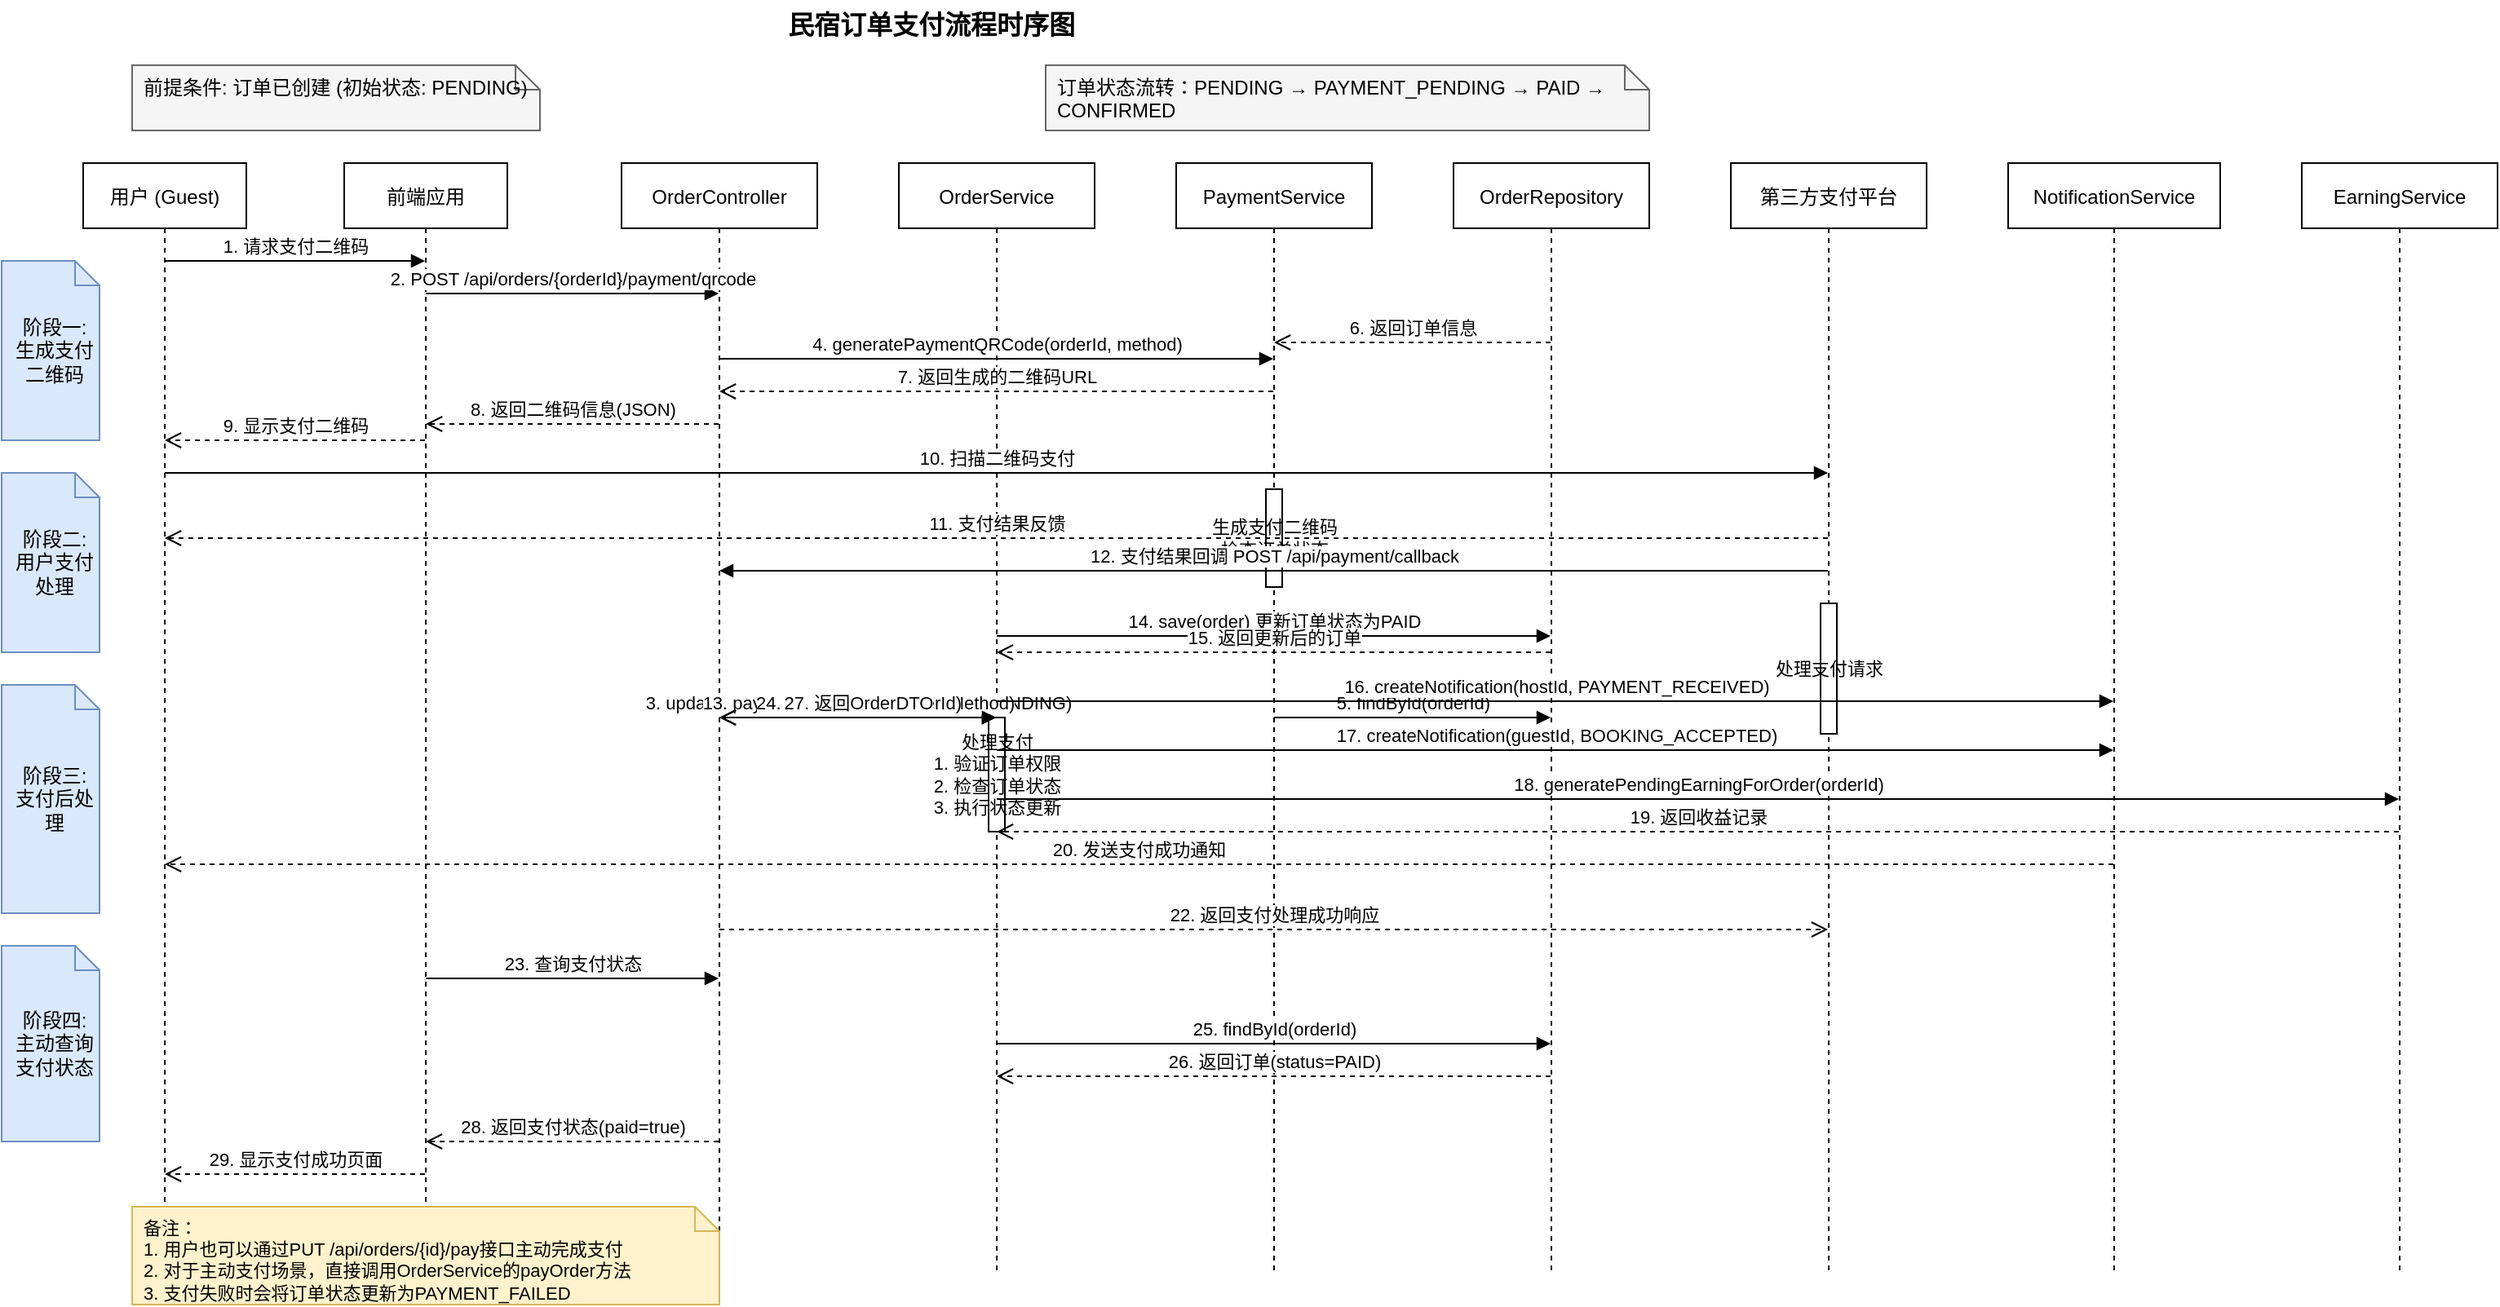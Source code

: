 <mxfile version="26.2.2">
  <diagram id="payment_sequence_diagram" name="订单支付流程时序图">
    <mxGraphModel dx="1471" dy="873" grid="1" gridSize="10" guides="1" tooltips="1" connect="1" arrows="1" fold="1" page="1" pageScale="1" pageWidth="1169" pageHeight="827" math="0" shadow="0">
      <root>
        <mxCell id="0" />
        <mxCell id="1" parent="0" />
        <mxCell id="title" value="民宿订单支付流程时序图" style="text;html=1;strokeColor=none;fillColor=none;align=center;verticalAlign=middle;whiteSpace=wrap;rounded=0;fontSize=16;fontStyle=1" parent="1" vertex="1">
          <mxGeometry x="500" y="20" width="220" height="30" as="geometry" />
        </mxCell>
        <mxCell id="note-precondition" value="前提条件: 订单已创建 (初始状态: PENDING)" style="shape=note;size=15;whiteSpace=wrap;html=1;verticalAlign=top;align=left;spacingLeft=5;fillColor=#f5f5f5;strokeColor=#666666;fontSize=12;" parent="1" vertex="1">
          <mxGeometry x="120" y="60" width="250" height="40" as="geometry" />
        </mxCell>
        <mxCell id="note-states" value="订单状态流转：PENDING → PAYMENT_PENDING → PAID → CONFIRMED" style="shape=note;size=15;whiteSpace=wrap;html=1;verticalAlign=top;align=left;spacingLeft=5;fillColor=#f5f5f5;strokeColor=#666666;fontSize=12;" parent="1" vertex="1">
          <mxGeometry x="680" y="60" width="370" height="40" as="geometry" />
        </mxCell>
        <mxCell id="lifeline-user" value="用户 (Guest)" style="shape=umlLifeline;perimeter=lifelinePerimeter;container=1;collapsible=0;recursiveResize=0;rounded=0;shadow=0;strokeWidth=1;size=40;fontSize=12;" parent="1" vertex="1">
          <mxGeometry x="90" y="120" width="100" height="680" as="geometry" />
        </mxCell>
        <mxCell id="lifeline-frontend" value="前端应用" style="shape=umlLifeline;perimeter=lifelinePerimeter;container=1;collapsible=0;recursiveResize=0;rounded=0;shadow=0;strokeWidth=1;size=40;fontSize=12;" parent="1" vertex="1">
          <mxGeometry x="250" y="120" width="100" height="680" as="geometry" />
        </mxCell>
        <mxCell id="lifeline-controller" value="OrderController" style="shape=umlLifeline;perimeter=lifelinePerimeter;container=1;collapsible=0;recursiveResize=0;rounded=0;shadow=0;strokeWidth=1;size=40;fontSize=12;" parent="1" vertex="1">
          <mxGeometry x="420" y="120" width="120" height="680" as="geometry" />
        </mxCell>
        <mxCell id="lifeline-orderservice" value="OrderService" style="shape=umlLifeline;perimeter=lifelinePerimeter;container=1;collapsible=0;recursiveResize=0;rounded=0;shadow=0;strokeWidth=1;size=40;fontSize=12;" parent="1" vertex="1">
          <mxGeometry x="590" y="120" width="120" height="680" as="geometry" />
        </mxCell>
        <mxCell id="act-process-pay" value="处理支付&#xa;1. 验证订单权限&#xa;2. 检查订单状态&#xa;3. 执行状态更新" style="html=1;points=[];perimeter=orthogonalPerimeter;outlineConnect=0;targetShapes=umlLifeline;portConstraint=eastwest;newEdgeStyle={&quot;edgeStyle&quot;:&quot;elbowEdgeStyle&quot;,&quot;elbow&quot;:&quot;vertical&quot;,&quot;curved&quot;:0,&quot;rounded&quot;:0};fontSize=11;" parent="lifeline-orderservice" vertex="1">
          <mxGeometry x="55" y="340" width="10" height="70" as="geometry" />
        </mxCell>
        <mxCell id="lifeline-paymentservice" value="PaymentService" style="shape=umlLifeline;perimeter=lifelinePerimeter;container=1;collapsible=0;recursiveResize=0;rounded=0;shadow=0;strokeWidth=1;size=40;fontSize=12;" parent="1" vertex="1">
          <mxGeometry x="760" y="120" width="120" height="680" as="geometry" />
        </mxCell>
        <mxCell id="act-gen-qr" value="生成支付二维码&#xa;检查订单状态" style="html=1;points=[];perimeter=orthogonalPerimeter;outlineConnect=0;targetShapes=umlLifeline;portConstraint=eastwest;newEdgeStyle={&quot;edgeStyle&quot;:&quot;elbowEdgeStyle&quot;,&quot;elbow&quot;:&quot;vertical&quot;,&quot;curved&quot;:0,&quot;rounded&quot;:0};fontSize=11;" parent="lifeline-paymentservice" vertex="1">
          <mxGeometry x="55" y="200" width="10" height="60" as="geometry" />
        </mxCell>
        <mxCell id="lifeline-repository" value="OrderRepository" style="shape=umlLifeline;perimeter=lifelinePerimeter;container=1;collapsible=0;recursiveResize=0;rounded=0;shadow=0;strokeWidth=1;size=40;fontSize=12;" parent="1" vertex="1">
          <mxGeometry x="930" y="120" width="120" height="680" as="geometry" />
        </mxCell>
        <mxCell id="lifeline-payment" value="第三方支付平台" style="shape=umlLifeline;perimeter=lifelinePerimeter;container=1;collapsible=0;recursiveResize=0;rounded=0;shadow=0;strokeWidth=1;size=40;fontSize=12;" parent="1" vertex="1">
          <mxGeometry x="1100" y="120" width="120" height="680" as="geometry" />
        </mxCell>
        <mxCell id="act-gateway-process" value="处理支付请求" style="html=1;points=[];perimeter=orthogonalPerimeter;outlineConnect=0;targetShapes=umlLifeline;portConstraint=eastwest;newEdgeStyle={&quot;edgeStyle&quot;:&quot;elbowEdgeStyle&quot;,&quot;elbow&quot;:&quot;vertical&quot;,&quot;curved&quot;:0,&quot;rounded&quot;:0};fontSize=11;" parent="lifeline-payment" vertex="1">
          <mxGeometry x="55" y="270" width="10" height="80" as="geometry" />
        </mxCell>
        <mxCell id="lifeline-notify" value="NotificationService" style="shape=umlLifeline;perimeter=lifelinePerimeter;container=1;collapsible=0;recursiveResize=0;rounded=0;shadow=0;strokeWidth=1;size=40;fontSize=12;" parent="1" vertex="1">
          <mxGeometry x="1270" y="120" width="130" height="680" as="geometry" />
        </mxCell>
        <mxCell id="lifeline-earnings" value="EarningService" style="shape=umlLifeline;perimeter=lifelinePerimeter;container=1;collapsible=0;recursiveResize=0;rounded=0;shadow=0;strokeWidth=1;size=40;fontSize=12;" parent="1" vertex="1">
          <mxGeometry x="1450" y="120" width="120" height="680" as="geometry" />
        </mxCell>
        <mxCell id="note-phase1" value="阶段一: 生成支付二维码" style="shape=note;size=15;whiteSpace=wrap;html=1;verticalAlign=middle;align=center;spacingLeft=5;fillColor=#dae8fc;strokeColor=#6c8ebf;fontSize=12;" parent="1" vertex="1">
          <mxGeometry x="40" y="180" width="60" height="110" as="geometry" />
        </mxCell>
        <mxCell id="msg-qr-req" value="1. 请求支付二维码" style="html=1;verticalAlign=bottom;endArrow=block;edgeStyle=elbowEdgeStyle;elbow=vertical;curved=0;rounded=0;fontSize=11;" parent="1" source="lifeline-user" target="lifeline-frontend" edge="1">
          <mxGeometry relative="1" as="geometry">
            <Array as="points">
              <mxPoint x="210" y="180" />
            </Array>
          </mxGeometry>
        </mxCell>
        <mxCell id="msg-api-req" value="2. POST /api/orders/{orderId}/payment/qrcode" style="html=1;verticalAlign=bottom;endArrow=block;edgeStyle=elbowEdgeStyle;elbow=vertical;curved=0;rounded=0;fontSize=11;" parent="1" source="lifeline-frontend" target="lifeline-controller" edge="1">
          <mxGeometry relative="1" as="geometry">
            <Array as="points">
              <mxPoint x="370" y="200" />
            </Array>
          </mxGeometry>
        </mxCell>
        <mxCell id="msg-update-status" value="3. updateOrderStatus(orderId, PAYMENT_PENDING)" style="html=1;verticalAlign=bottom;endArrow=block;edgeStyle=elbowEdgeStyle;elbow=vertical;curved=0;rounded=0;fontSize=11;" parent="1" source="lifeline-controller" target="lifeline-orderservice" edge="1">
          <mxGeometry relative="1" as="geometry">
            <Array as="points">
              <mxPoint x="540" y="220" />
            </Array>
          </mxGeometry>
        </mxCell>
        <mxCell id="msg-gen-qr-req" value="4. generatePaymentQRCode(orderId, method)" style="html=1;verticalAlign=bottom;endArrow=block;edgeStyle=elbowEdgeStyle;elbow=vertical;curved=0;rounded=0;fontSize=11;" parent="1" source="lifeline-controller" target="lifeline-paymentservice" edge="1">
          <mxGeometry relative="1" as="geometry">
            <Array as="points">
              <mxPoint x="600" y="240" />
            </Array>
          </mxGeometry>
        </mxCell>
        <mxCell id="msg-qr-find-order" value="5. findById(orderId)" style="html=1;verticalAlign=bottom;endArrow=block;edgeStyle=elbowEdgeStyle;elbow=vertical;curved=0;rounded=0;fontSize=11;" parent="1" source="lifeline-paymentservice" target="lifeline-repository" edge="1">
          <mxGeometry relative="1" as="geometry">
            <Array as="points">
              <mxPoint x="880" y="210" />
            </Array>
          </mxGeometry>
        </mxCell>
        <mxCell id="msg-qr-find-resp" value="6. 返回订单信息" style="html=1;verticalAlign=bottom;endArrow=open;dashed=1;endSize=8;edgeStyle=elbowEdgeStyle;elbow=vertical;curved=0;rounded=0;fontSize=11;" parent="1" source="lifeline-repository" target="lifeline-paymentservice" edge="1">
          <mxGeometry relative="1" as="geometry">
            <Array as="points">
              <mxPoint x="900" y="230" />
            </Array>
          </mxGeometry>
        </mxCell>
        <mxCell id="msg-gen-qr-resp" value="7. 返回生成的二维码URL" style="html=1;verticalAlign=bottom;endArrow=open;dashed=1;endSize=8;edgeStyle=elbowEdgeStyle;elbow=vertical;curved=0;rounded=0;fontSize=11;" parent="1" source="lifeline-paymentservice" target="lifeline-controller" edge="1">
          <mxGeometry relative="1" as="geometry">
            <Array as="points">
              <mxPoint x="650" y="260" />
            </Array>
          </mxGeometry>
        </mxCell>
        <mxCell id="msg-qr-api-resp" value="8. 返回二维码信息(JSON)" style="html=1;verticalAlign=bottom;endArrow=open;dashed=1;endSize=8;edgeStyle=elbowEdgeStyle;elbow=vertical;curved=0;rounded=0;fontSize=11;" parent="1" source="lifeline-controller" target="lifeline-frontend" edge="1">
          <mxGeometry relative="1" as="geometry">
            <Array as="points">
              <mxPoint x="390" y="280" />
            </Array>
          </mxGeometry>
        </mxCell>
        <mxCell id="msg-display-qr" value="9. 显示支付二维码" style="html=1;verticalAlign=bottom;endArrow=open;dashed=1;endSize=8;edgeStyle=elbowEdgeStyle;elbow=vertical;curved=0;rounded=0;fontSize=11;" parent="1" source="lifeline-frontend" target="lifeline-user" edge="1">
          <mxGeometry relative="1" as="geometry">
            <Array as="points">
              <mxPoint x="240" y="290" />
            </Array>
          </mxGeometry>
        </mxCell>
        <mxCell id="note-phase2" value="阶段二: 用户支付处理" style="shape=note;size=15;whiteSpace=wrap;html=1;verticalAlign=middle;align=center;spacingLeft=5;fillColor=#dae8fc;strokeColor=#6c8ebf;fontSize=12;" parent="1" vertex="1">
          <mxGeometry x="40" y="310" width="60" height="110" as="geometry" />
        </mxCell>
        <mxCell id="msg-user-scan-pay" value="10. 扫描二维码支付" style="html=1;verticalAlign=bottom;endArrow=block;edgeStyle=elbowEdgeStyle;elbow=vertical;curved=0;rounded=0;fontSize=11;" parent="1" source="lifeline-user" target="lifeline-payment" edge="1">
          <mxGeometry relative="1" as="geometry">
            <Array as="points">
              <mxPoint x="550" y="310" />
            </Array>
          </mxGeometry>
        </mxCell>
        <mxCell id="msg-gateway-resp-user" value="11. 支付结果反馈" style="html=1;verticalAlign=bottom;endArrow=open;dashed=1;endSize=8;edgeStyle=elbowEdgeStyle;elbow=vertical;curved=0;rounded=0;fontSize=11;" parent="1" source="lifeline-payment" target="lifeline-user" edge="1">
          <mxGeometry relative="1" as="geometry">
            <Array as="points">
              <mxPoint x="550" y="350" />
            </Array>
          </mxGeometry>
        </mxCell>
        <mxCell id="msg-payment-callback" value="12. 支付结果回调 POST /api/payment/callback" style="html=1;verticalAlign=bottom;endArrow=block;edgeStyle=elbowEdgeStyle;elbow=vertical;curved=0;rounded=0;fontSize=11;" parent="1" source="lifeline-payment" target="lifeline-controller" edge="1">
          <mxGeometry relative="1" as="geometry">
            <Array as="points">
              <mxPoint x="780" y="370" />
            </Array>
          </mxGeometry>
        </mxCell>
        <mxCell id="msg-process-payment" value="13. payOrder(orderId, paymentMethod)" style="html=1;verticalAlign=bottom;endArrow=block;edgeStyle=elbowEdgeStyle;elbow=vertical;curved=0;rounded=0;fontSize=11;" parent="1" source="lifeline-controller" target="lifeline-orderservice" edge="1">
          <mxGeometry relative="1" as="geometry">
            <Array as="points">
              <mxPoint x="530" y="390" />
            </Array>
          </mxGeometry>
        </mxCell>
        <mxCell id="msg-update-order" value="14. save(order) 更新订单状态为PAID" style="html=1;verticalAlign=bottom;endArrow=block;edgeStyle=elbowEdgeStyle;elbow=vertical;curved=0;rounded=0;fontSize=11;" parent="1" source="lifeline-orderservice" target="lifeline-repository" edge="1">
          <mxGeometry relative="1" as="geometry">
            <Array as="points">
              <mxPoint x="770" y="410" />
            </Array>
          </mxGeometry>
        </mxCell>
        <mxCell id="msg-update-order-resp" value="15. 返回更新后的订单" style="html=1;verticalAlign=bottom;endArrow=open;dashed=1;endSize=8;edgeStyle=elbowEdgeStyle;elbow=vertical;curved=0;rounded=0;fontSize=11;" parent="1" source="lifeline-repository" target="lifeline-orderservice" edge="1">
          <mxGeometry relative="1" as="geometry">
            <Array as="points">
              <mxPoint x="840" y="420" />
            </Array>
          </mxGeometry>
        </mxCell>
        <mxCell id="note-phase3" value="阶段三: 支付后处理" style="shape=note;size=15;whiteSpace=wrap;html=1;verticalAlign=middle;align=center;spacingLeft=5;fillColor=#dae8fc;strokeColor=#6c8ebf;fontSize=12;" parent="1" vertex="1">
          <mxGeometry x="40" y="440" width="60" height="140" as="geometry" />
        </mxCell>
        <mxCell id="msg-notify-host" value="16. createNotification(hostId, PAYMENT_RECEIVED)" style="html=1;verticalAlign=bottom;endArrow=block;edgeStyle=elbowEdgeStyle;elbow=vertical;curved=0;rounded=0;fontSize=11;" parent="1" source="lifeline-orderservice" target="lifeline-notify" edge="1">
          <mxGeometry relative="1" as="geometry">
            <Array as="points">
              <mxPoint x="930" y="450" />
            </Array>
          </mxGeometry>
        </mxCell>
        <mxCell id="msg-notify-user" value="17. createNotification(guestId, BOOKING_ACCEPTED)" style="html=1;verticalAlign=bottom;endArrow=block;edgeStyle=elbowEdgeStyle;elbow=vertical;curved=0;rounded=0;fontSize=11;" parent="1" source="lifeline-orderservice" target="lifeline-notify" edge="1">
          <mxGeometry relative="1" as="geometry">
            <Array as="points">
              <mxPoint x="930" y="480" />
            </Array>
          </mxGeometry>
        </mxCell>
        <mxCell id="msg-generate-earnings" value="18. generatePendingEarningForOrder(orderId)" style="html=1;verticalAlign=bottom;endArrow=block;edgeStyle=elbowEdgeStyle;elbow=vertical;curved=0;rounded=0;fontSize=11;" parent="1" source="lifeline-orderservice" target="lifeline-earnings" edge="1">
          <mxGeometry relative="1" as="geometry">
            <Array as="points">
              <mxPoint x="1000" y="510" />
            </Array>
          </mxGeometry>
        </mxCell>
        <mxCell id="msg-earnings-resp" value="19. 返回收益记录" style="html=1;verticalAlign=bottom;endArrow=open;dashed=1;endSize=8;edgeStyle=elbowEdgeStyle;elbow=vertical;curved=0;rounded=0;fontSize=11;" parent="1" source="lifeline-earnings" target="lifeline-orderservice" edge="1">
          <mxGeometry relative="1" as="geometry">
            <Array as="points">
              <mxPoint x="1000" y="530" />
            </Array>
          </mxGeometry>
        </mxCell>
        <mxCell id="msg-send-notification-user" value="20. 发送支付成功通知" style="html=1;verticalAlign=bottom;endArrow=open;dashed=1;endSize=8;edgeStyle=elbowEdgeStyle;elbow=vertical;curved=0;rounded=0;fontSize=11;" parent="1" source="lifeline-notify" target="lifeline-user" edge="1">
          <mxGeometry relative="1" as="geometry">
            <Array as="points">
              <mxPoint x="650" y="550" />
            </Array>
          </mxGeometry>
        </mxCell>
        <mxCell id="msg-pay-resp" value="21. 返回支付处理结果" style="html=1;verticalAlign=bottom;endArrow=open;dashed=1;endSize=8;edgeStyle=elbowEdgeStyle;elbow=vertical;curved=0;rounded=0;fontSize=11;" parent="1" source="lifeline-orderservice" target="lifeline-controller" edge="1">
          <mxGeometry relative="1" as="geometry">
            <Array as="points">
              <mxPoint x="540" y="570" />
            </Array>
          </mxGeometry>
        </mxCell>
        <mxCell id="msg-callback-ack" value="22. 返回支付处理成功响应" style="html=1;verticalAlign=bottom;endArrow=open;dashed=1;endSize=8;edgeStyle=elbowEdgeStyle;elbow=vertical;curved=0;rounded=0;fontSize=11;" parent="1" source="lifeline-controller" target="lifeline-payment" edge="1">
          <mxGeometry relative="1" as="geometry">
            <Array as="points">
              <mxPoint x="750" y="590" />
            </Array>
          </mxGeometry>
        </mxCell>
        <mxCell id="note-phase4" value="阶段四: 主动查询支付状态" style="shape=note;size=15;whiteSpace=wrap;html=1;verticalAlign=middle;align=center;spacingLeft=5;fillColor=#dae8fc;strokeColor=#6c8ebf;fontSize=12;" parent="1" vertex="1">
          <mxGeometry x="40" y="600" width="60" height="120" as="geometry" />
        </mxCell>
        <mxCell id="msg-check-status" value="23. 查询支付状态" style="html=1;verticalAlign=bottom;endArrow=block;edgeStyle=elbowEdgeStyle;elbow=vertical;curved=0;rounded=0;fontSize=11;" parent="1" source="lifeline-frontend" target="lifeline-controller" edge="1">
          <mxGeometry relative="1" as="geometry">
            <Array as="points">
              <mxPoint x="400" y="620" />
            </Array>
          </mxGeometry>
        </mxCell>
        <mxCell id="msg-get-order" value="24. getOrderById(orderId)" style="html=1;verticalAlign=bottom;endArrow=block;edgeStyle=elbowEdgeStyle;elbow=vertical;curved=0;rounded=0;fontSize=11;" parent="1" source="lifeline-controller" target="lifeline-orderservice" edge="1">
          <mxGeometry relative="1" as="geometry">
            <Array as="points">
              <mxPoint x="540" y="640" />
            </Array>
          </mxGeometry>
        </mxCell>
        <mxCell id="msg-get-order-repo" value="25. findById(orderId)" style="html=1;verticalAlign=bottom;endArrow=block;edgeStyle=elbowEdgeStyle;elbow=vertical;curved=0;rounded=0;fontSize=11;" parent="1" source="lifeline-orderservice" target="lifeline-repository" edge="1">
          <mxGeometry relative="1" as="geometry">
            <Array as="points">
              <mxPoint x="770" y="660" />
            </Array>
          </mxGeometry>
        </mxCell>
        <mxCell id="msg-get-order-repo-resp" value="26. 返回订单(status=PAID)" style="html=1;verticalAlign=bottom;endArrow=open;dashed=1;endSize=8;edgeStyle=elbowEdgeStyle;elbow=vertical;curved=0;rounded=0;fontSize=11;" parent="1" source="lifeline-repository" target="lifeline-orderservice" edge="1">
          <mxGeometry relative="1" as="geometry">
            <Array as="points">
              <mxPoint x="840" y="680" />
            </Array>
          </mxGeometry>
        </mxCell>
        <mxCell id="msg-get-order-resp" value="27. 返回OrderDTO" style="html=1;verticalAlign=bottom;endArrow=open;dashed=1;endSize=8;edgeStyle=elbowEdgeStyle;elbow=vertical;curved=0;rounded=0;fontSize=11;" parent="1" source="lifeline-orderservice" target="lifeline-controller" edge="1">
          <mxGeometry relative="1" as="geometry">
            <Array as="points">
              <mxPoint x="540" y="700" />
            </Array>
          </mxGeometry>
        </mxCell>
        <mxCell id="msg-check-status-resp" value="28. 返回支付状态(paid=true)" style="html=1;verticalAlign=bottom;endArrow=open;dashed=1;endSize=8;edgeStyle=elbowEdgeStyle;elbow=vertical;curved=0;rounded=0;fontSize=11;" parent="1" source="lifeline-controller" target="lifeline-frontend" edge="1">
          <mxGeometry relative="1" as="geometry">
            <Array as="points">
              <mxPoint x="400" y="720" />
            </Array>
          </mxGeometry>
        </mxCell>
        <mxCell id="msg-show-success" value="29. 显示支付成功页面" style="html=1;verticalAlign=bottom;endArrow=open;dashed=1;endSize=8;edgeStyle=elbowEdgeStyle;elbow=vertical;curved=0;rounded=0;fontSize=11;" parent="1" source="lifeline-frontend" target="lifeline-user" edge="1">
          <mxGeometry relative="1" as="geometry">
            <Array as="points">
              <mxPoint x="240" y="740" />
            </Array>
          </mxGeometry>
        </mxCell>
        <mxCell id="note-alternative" value="备注：&#xa;1. 用户也可以通过PUT /api/orders/{id}/pay接口主动完成支付&#xa;2. 对于主动支付场景，直接调用OrderService的payOrder方法&#xa;3. 支付失败时会将订单状态更新为PAYMENT_FAILED" style="shape=note;size=15;whiteSpace=wrap;html=1;verticalAlign=top;align=left;spacingLeft=5;fillColor=#fff2cc;strokeColor=#d6b656;fontSize=11;" parent="1" vertex="1">
          <mxGeometry x="120" y="760" width="360" height="60" as="geometry" />
        </mxCell>
      </root>
    </mxGraphModel>
  </diagram>
</mxfile>
